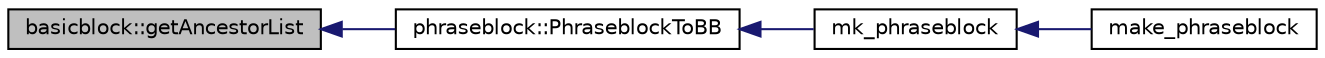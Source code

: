 digraph G
{
  edge [fontname="Helvetica",fontsize="10",labelfontname="Helvetica",labelfontsize="10"];
  node [fontname="Helvetica",fontsize="10",shape=record];
  rankdir=LR;
  Node1 [label="basicblock::getAncestorList",height=0.2,width=0.4,color="black", fillcolor="grey75", style="filled" fontcolor="black"];
  Node1 -> Node2 [dir=back,color="midnightblue",fontsize="10",style="solid"];
  Node2 [label="phraseblock::PhraseblockToBB",height=0.2,width=0.4,color="black", fillcolor="white", style="filled",URL="$classphraseblock.html#a23c7b3a1f2accfea9aeb1df6e983f7d5"];
  Node2 -> Node3 [dir=back,color="midnightblue",fontsize="10",style="solid"];
  Node3 [label="mk_phraseblock",height=0.2,width=0.4,color="black", fillcolor="white", style="filled",URL="$make__phraseblock_8cpp.html#ac72dbca1136ae6ee5ad7d722fa23f3f9"];
  Node3 -> Node4 [dir=back,color="midnightblue",fontsize="10",style="solid"];
  Node4 [label="make_phraseblock",height=0.2,width=0.4,color="black", fillcolor="white", style="filled",URL="$make__phraseblock_8cpp.html#af5aea5750e9482dfe18f886b91b680b4"];
}
